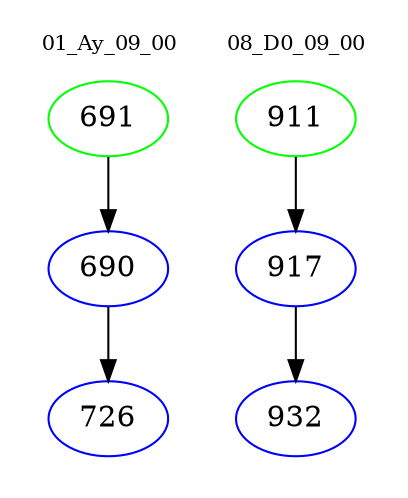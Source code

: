 digraph{
subgraph cluster_0 {
color = white
label = "01_Ay_09_00";
fontsize=10;
T0_691 [label="691", color="green"]
T0_691 -> T0_690 [color="black"]
T0_690 [label="690", color="blue"]
T0_690 -> T0_726 [color="black"]
T0_726 [label="726", color="blue"]
}
subgraph cluster_1 {
color = white
label = "08_D0_09_00";
fontsize=10;
T1_911 [label="911", color="green"]
T1_911 -> T1_917 [color="black"]
T1_917 [label="917", color="blue"]
T1_917 -> T1_932 [color="black"]
T1_932 [label="932", color="blue"]
}
}

